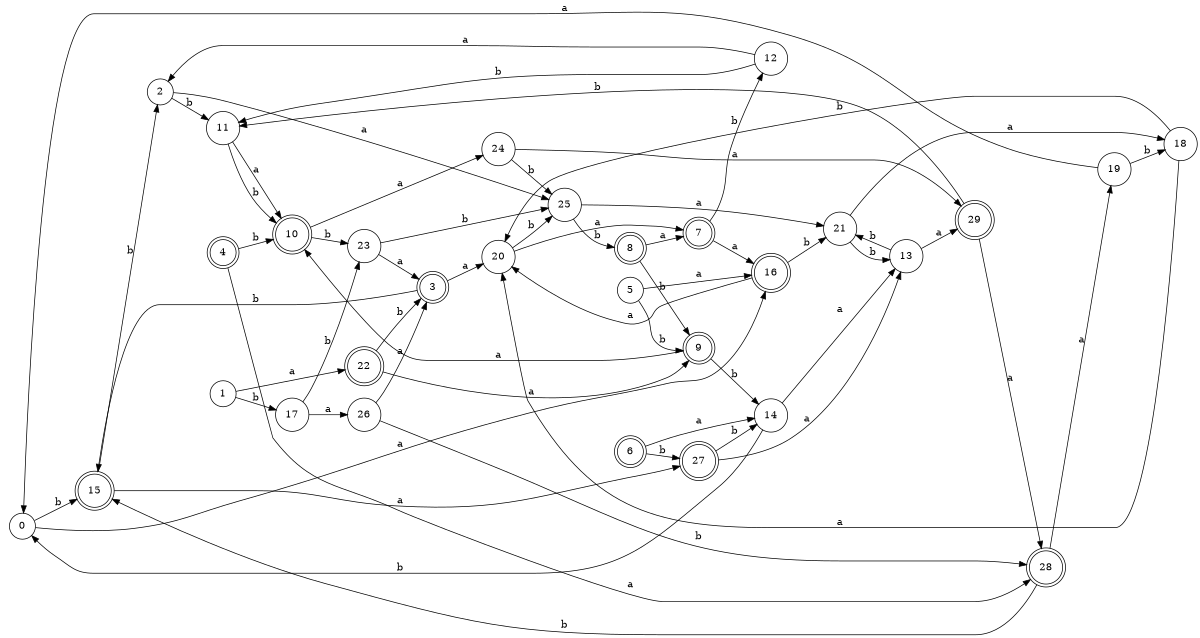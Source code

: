 digraph n24_10 {
__start0 [label="" shape="none"];

rankdir=LR;
size="8,5";

s0 [style="filled", color="black", fillcolor="white" shape="circle", label="0"];
s1 [style="filled", color="black", fillcolor="white" shape="circle", label="1"];
s2 [style="filled", color="black", fillcolor="white" shape="circle", label="2"];
s3 [style="rounded,filled", color="black", fillcolor="white" shape="doublecircle", label="3"];
s4 [style="rounded,filled", color="black", fillcolor="white" shape="doublecircle", label="4"];
s5 [style="filled", color="black", fillcolor="white" shape="circle", label="5"];
s6 [style="rounded,filled", color="black", fillcolor="white" shape="doublecircle", label="6"];
s7 [style="rounded,filled", color="black", fillcolor="white" shape="doublecircle", label="7"];
s8 [style="rounded,filled", color="black", fillcolor="white" shape="doublecircle", label="8"];
s9 [style="rounded,filled", color="black", fillcolor="white" shape="doublecircle", label="9"];
s10 [style="rounded,filled", color="black", fillcolor="white" shape="doublecircle", label="10"];
s11 [style="filled", color="black", fillcolor="white" shape="circle", label="11"];
s12 [style="filled", color="black", fillcolor="white" shape="circle", label="12"];
s13 [style="filled", color="black", fillcolor="white" shape="circle", label="13"];
s14 [style="filled", color="black", fillcolor="white" shape="circle", label="14"];
s15 [style="rounded,filled", color="black", fillcolor="white" shape="doublecircle", label="15"];
s16 [style="rounded,filled", color="black", fillcolor="white" shape="doublecircle", label="16"];
s17 [style="filled", color="black", fillcolor="white" shape="circle", label="17"];
s18 [style="filled", color="black", fillcolor="white" shape="circle", label="18"];
s19 [style="filled", color="black", fillcolor="white" shape="circle", label="19"];
s20 [style="filled", color="black", fillcolor="white" shape="circle", label="20"];
s21 [style="filled", color="black", fillcolor="white" shape="circle", label="21"];
s22 [style="rounded,filled", color="black", fillcolor="white" shape="doublecircle", label="22"];
s23 [style="filled", color="black", fillcolor="white" shape="circle", label="23"];
s24 [style="filled", color="black", fillcolor="white" shape="circle", label="24"];
s25 [style="filled", color="black", fillcolor="white" shape="circle", label="25"];
s26 [style="filled", color="black", fillcolor="white" shape="circle", label="26"];
s27 [style="rounded,filled", color="black", fillcolor="white" shape="doublecircle", label="27"];
s28 [style="rounded,filled", color="black", fillcolor="white" shape="doublecircle", label="28"];
s29 [style="rounded,filled", color="black", fillcolor="white" shape="doublecircle", label="29"];
s0 -> s16 [label="a"];
s0 -> s15 [label="b"];
s1 -> s22 [label="a"];
s1 -> s17 [label="b"];
s2 -> s25 [label="a"];
s2 -> s11 [label="b"];
s3 -> s20 [label="a"];
s3 -> s15 [label="b"];
s4 -> s28 [label="a"];
s4 -> s10 [label="b"];
s5 -> s16 [label="a"];
s5 -> s9 [label="b"];
s6 -> s14 [label="a"];
s6 -> s27 [label="b"];
s7 -> s16 [label="a"];
s7 -> s12 [label="b"];
s8 -> s7 [label="a"];
s8 -> s9 [label="b"];
s9 -> s10 [label="a"];
s9 -> s14 [label="b"];
s10 -> s24 [label="a"];
s10 -> s23 [label="b"];
s11 -> s10 [label="a"];
s11 -> s10 [label="b"];
s12 -> s2 [label="a"];
s12 -> s11 [label="b"];
s13 -> s29 [label="a"];
s13 -> s21 [label="b"];
s14 -> s13 [label="a"];
s14 -> s0 [label="b"];
s15 -> s27 [label="a"];
s15 -> s2 [label="b"];
s16 -> s20 [label="a"];
s16 -> s21 [label="b"];
s17 -> s26 [label="a"];
s17 -> s23 [label="b"];
s18 -> s20 [label="a"];
s18 -> s20 [label="b"];
s19 -> s0 [label="a"];
s19 -> s18 [label="b"];
s20 -> s7 [label="a"];
s20 -> s25 [label="b"];
s21 -> s18 [label="a"];
s21 -> s13 [label="b"];
s22 -> s9 [label="a"];
s22 -> s3 [label="b"];
s23 -> s3 [label="a"];
s23 -> s25 [label="b"];
s24 -> s29 [label="a"];
s24 -> s25 [label="b"];
s25 -> s21 [label="a"];
s25 -> s8 [label="b"];
s26 -> s3 [label="a"];
s26 -> s28 [label="b"];
s27 -> s13 [label="a"];
s27 -> s14 [label="b"];
s28 -> s19 [label="a"];
s28 -> s15 [label="b"];
s29 -> s28 [label="a"];
s29 -> s11 [label="b"];

}